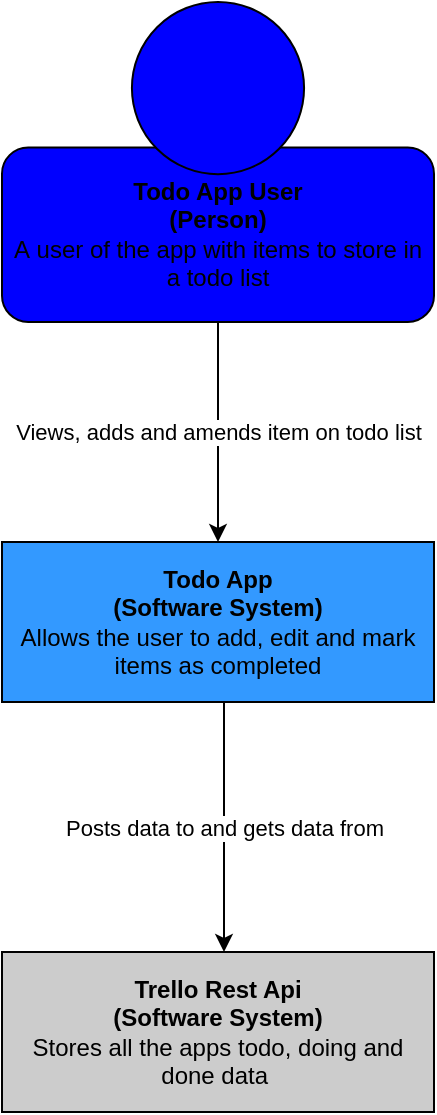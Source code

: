 <mxfile version="14.3.1" type="device"><diagram id="v_dkYTk1dY-Tt-8IUHFj" name="Page-1"><mxGraphModel dx="868" dy="450" grid="1" gridSize="10" guides="1" tooltips="1" connect="1" arrows="1" fold="1" page="1" pageScale="1" pageWidth="827" pageHeight="1169" math="0" shadow="0"><root><mxCell id="0"/><mxCell id="1" parent="0"/><mxCell id="io1JEx6VB3_X9P_g7_J5-3" value="&lt;b&gt;Todo App&lt;/b&gt;&lt;br&gt;&lt;b&gt;(Software System)&lt;/b&gt;&lt;br&gt;Allows the user to add, edit and mark items as completed" style="rounded=0;whiteSpace=wrap;html=1;fillColor=#3399FF;" parent="1" vertex="1"><mxGeometry x="354" y="300" width="216" height="80" as="geometry"/></mxCell><mxCell id="io1JEx6VB3_X9P_g7_J5-4" value="&lt;b&gt;Trello Rest Api&lt;/b&gt;&lt;br&gt;&lt;b&gt;(Software System)&lt;/b&gt;&lt;br&gt;Stores all the apps todo, doing and done data&amp;nbsp;" style="rounded=0;whiteSpace=wrap;html=1;fillColor=#CCCCCC;" parent="1" vertex="1"><mxGeometry x="354" y="505" width="216" height="80" as="geometry"/></mxCell><mxCell id="io1JEx6VB3_X9P_g7_J5-6" value="Views, adds and amends item on todo list" style="endArrow=classic;html=1;exitX=0.5;exitY=1;exitDx=0;exitDy=0;entryX=0.5;entryY=0;entryDx=0;entryDy=0;" parent="1" source="io1JEx6VB3_X9P_g7_J5-2" target="io1JEx6VB3_X9P_g7_J5-3" edge="1"><mxGeometry width="50" height="50" relative="1" as="geometry"><mxPoint x="390" y="260" as="sourcePoint"/><mxPoint x="440" y="210" as="targetPoint"/></mxGeometry></mxCell><mxCell id="io1JEx6VB3_X9P_g7_J5-7" value="Posts data to and gets data from" style="endArrow=classic;html=1;exitX=0.5;exitY=1;exitDx=0;exitDy=0;entryX=0.5;entryY=0;entryDx=0;entryDy=0;fontStyle=0" parent="1" edge="1"><mxGeometry width="50" height="50" relative="1" as="geometry"><mxPoint x="465" y="380" as="sourcePoint"/><mxPoint x="465" y="505" as="targetPoint"/><Array as="points"/></mxGeometry></mxCell><mxCell id="io1JEx6VB3_X9P_g7_J5-2" value="&lt;b&gt;Todo App User&lt;/b&gt;&lt;br&gt;&lt;b&gt;(Person)&lt;/b&gt;&lt;br&gt;A&amp;nbsp;user of the app with items to store in a todo list" style="rounded=1;whiteSpace=wrap;html=1;fillColor=#0000FF;" parent="1" vertex="1"><mxGeometry x="354" y="102.727" width="216" height="87.273" as="geometry"/></mxCell><mxCell id="io1JEx6VB3_X9P_g7_J5-1" value="" style="ellipse;whiteSpace=wrap;html=1;aspect=fixed;fillColor=#0000FF;" parent="1" vertex="1"><mxGeometry x="418.96" y="30" width="86.077" height="86.077" as="geometry"/></mxCell></root></mxGraphModel></diagram></mxfile>
